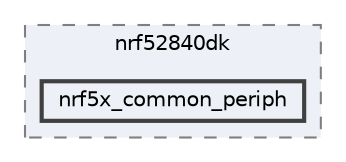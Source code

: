 digraph "/home/mj/Desktop/IoT-Chat-Digitalization/saul/bin/nrf52840dk/nrf5x_common_periph"
{
 // LATEX_PDF_SIZE
  bgcolor="transparent";
  edge [fontname=Helvetica,fontsize=10,labelfontname=Helvetica,labelfontsize=10];
  node [fontname=Helvetica,fontsize=10,shape=box,height=0.2,width=0.4];
  compound=true
  subgraph clusterdir_74b0b304e835b468d5f688d480ac56cc {
    graph [ bgcolor="#edf0f7", pencolor="grey50", label="nrf52840dk", fontname=Helvetica,fontsize=10 style="filled,dashed", URL="dir_74b0b304e835b468d5f688d480ac56cc.html",tooltip=""]
  dir_527318f0173b1cf559c2e50d8bcc6cf3 [label="nrf5x_common_periph", fillcolor="#edf0f7", color="grey25", style="filled,bold", URL="dir_527318f0173b1cf559c2e50d8bcc6cf3.html",tooltip=""];
  }
}
